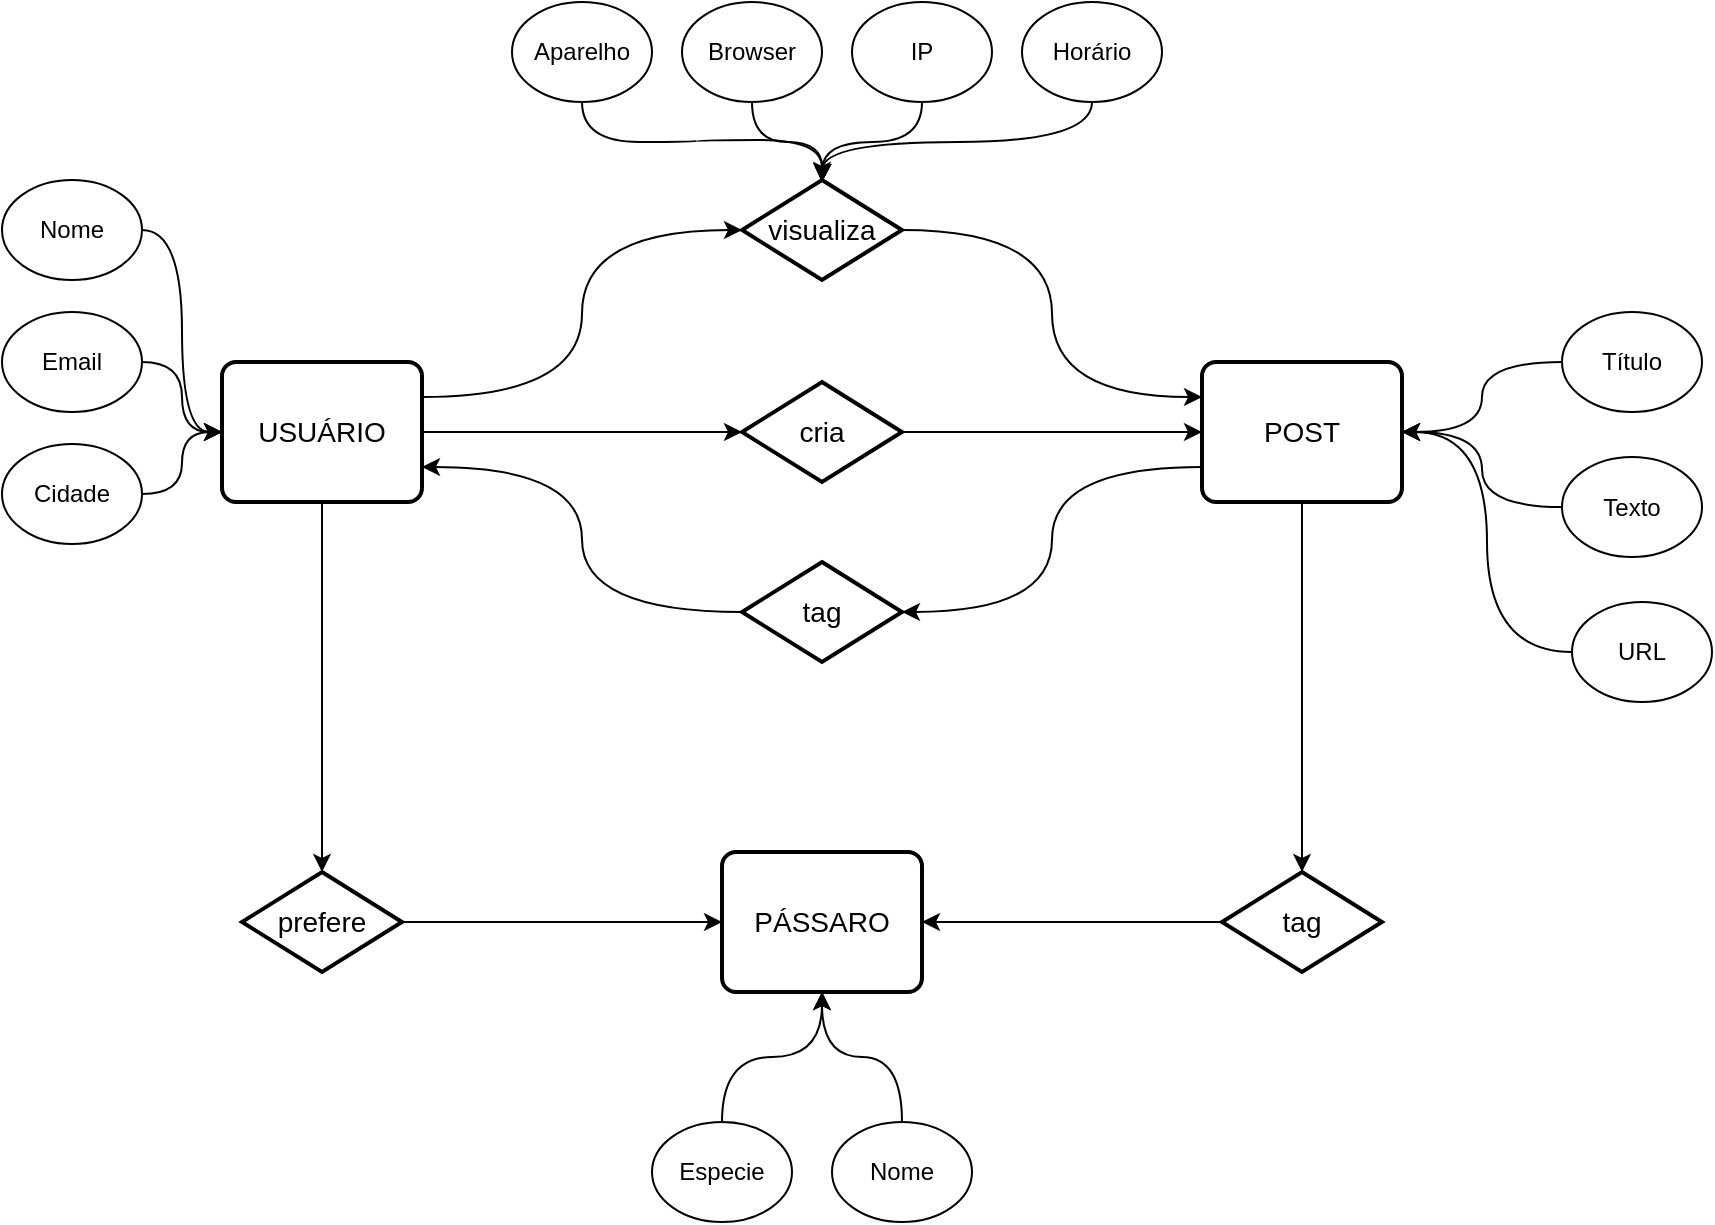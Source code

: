 <mxfile version="11.3.1" type="device" pages="1"><diagram id="9AGneb5QSKMAsIJC7_Nh" name="Page-1"><mxGraphModel dx="1504" dy="1745" grid="1" gridSize="10" guides="1" tooltips="1" connect="1" arrows="1" fold="1" page="1" pageScale="1" pageWidth="850" pageHeight="1100" math="0" shadow="0"><root><mxCell id="0"/><mxCell id="1" parent="0"/><mxCell id="01nVlYy95QIQ50B09ouU-26" style="edgeStyle=orthogonalEdgeStyle;rounded=0;orthogonalLoop=1;jettySize=auto;html=1;exitX=1;exitY=0.25;exitDx=0;exitDy=0;entryX=0;entryY=0.5;entryDx=0;entryDy=0;curved=1;" edge="1" parent="1" source="01nVlYy95QIQ50B09ouU-21" target="01nVlYy95QIQ50B09ouU-24"><mxGeometry relative="1" as="geometry"/></mxCell><mxCell id="01nVlYy95QIQ50B09ouU-35" style="edgeStyle=entityRelationEdgeStyle;rounded=0;orthogonalLoop=1;jettySize=auto;html=1;exitX=1;exitY=0.5;exitDx=0;exitDy=0;entryX=0;entryY=0.5;entryDx=0;entryDy=0;" edge="1" parent="1" source="01nVlYy95QIQ50B09ouU-21" target="01nVlYy95QIQ50B09ouU-28"><mxGeometry relative="1" as="geometry"><mxPoint x="390" y="150" as="targetPoint"/></mxGeometry></mxCell><mxCell id="01nVlYy95QIQ50B09ouU-47" style="edgeStyle=elbowEdgeStyle;rounded=0;orthogonalLoop=1;jettySize=auto;html=1;exitX=0.5;exitY=1;exitDx=0;exitDy=0;entryX=0.5;entryY=0;entryDx=0;entryDy=0;elbow=vertical;" edge="1" parent="1" source="01nVlYy95QIQ50B09ouU-21" target="01nVlYy95QIQ50B09ouU-31"><mxGeometry relative="1" as="geometry"/></mxCell><mxCell id="01nVlYy95QIQ50B09ouU-21" value="USUÁRIO" style="strokeWidth=2;rounded=1;arcSize=10;whiteSpace=wrap;html=1;align=center;fontSize=14;" vertex="1" parent="1"><mxGeometry x="140" y="90" width="100" height="70" as="geometry"/></mxCell><mxCell id="01nVlYy95QIQ50B09ouU-22" value="PÁSSARO" style="strokeWidth=2;rounded=1;arcSize=10;whiteSpace=wrap;html=1;align=center;fontSize=14;" vertex="1" parent="1"><mxGeometry x="390" y="335" width="100" height="70" as="geometry"/></mxCell><mxCell id="01nVlYy95QIQ50B09ouU-51" style="edgeStyle=orthogonalEdgeStyle;rounded=0;orthogonalLoop=1;jettySize=auto;html=1;exitX=0.5;exitY=1;exitDx=0;exitDy=0;entryX=0.5;entryY=0;entryDx=0;entryDy=0;curved=1;" edge="1" parent="1" source="01nVlYy95QIQ50B09ouU-23" target="01nVlYy95QIQ50B09ouU-49"><mxGeometry relative="1" as="geometry"/></mxCell><mxCell id="01nVlYy95QIQ50B09ouU-23" value="POST" style="strokeWidth=2;rounded=1;arcSize=10;whiteSpace=wrap;html=1;align=center;fontSize=14;" vertex="1" parent="1"><mxGeometry x="630" y="90" width="100" height="70" as="geometry"/></mxCell><mxCell id="01nVlYy95QIQ50B09ouU-27" style="edgeStyle=orthogonalEdgeStyle;rounded=0;orthogonalLoop=1;jettySize=auto;html=1;exitX=1;exitY=0.5;exitDx=0;exitDy=0;entryX=0;entryY=0.25;entryDx=0;entryDy=0;curved=1;" edge="1" parent="1" source="01nVlYy95QIQ50B09ouU-24" target="01nVlYy95QIQ50B09ouU-23"><mxGeometry relative="1" as="geometry"/></mxCell><mxCell id="01nVlYy95QIQ50B09ouU-24" value="visualiza" style="shape=rhombus;strokeWidth=2;fontSize=17;perimeter=rhombusPerimeter;whiteSpace=wrap;html=1;align=center;fontSize=14;" vertex="1" parent="1"><mxGeometry x="400" y="-1" width="80" height="50" as="geometry"/></mxCell><mxCell id="01nVlYy95QIQ50B09ouU-36" style="edgeStyle=entityRelationEdgeStyle;rounded=0;orthogonalLoop=1;jettySize=auto;html=1;exitX=1;exitY=0.5;exitDx=0;exitDy=0;entryX=0;entryY=0.5;entryDx=0;entryDy=0;" edge="1" parent="1" source="01nVlYy95QIQ50B09ouU-28" target="01nVlYy95QIQ50B09ouU-23"><mxGeometry relative="1" as="geometry"/></mxCell><mxCell id="01nVlYy95QIQ50B09ouU-28" value="cria" style="shape=rhombus;strokeWidth=2;fontSize=17;perimeter=rhombusPerimeter;whiteSpace=wrap;html=1;align=center;fontSize=14;" vertex="1" parent="1"><mxGeometry x="400" y="100" width="80" height="50" as="geometry"/></mxCell><mxCell id="01nVlYy95QIQ50B09ouU-53" style="edgeStyle=orthogonalEdgeStyle;curved=1;rounded=0;orthogonalLoop=1;jettySize=auto;html=1;exitX=1;exitY=0.5;exitDx=0;exitDy=0;entryX=0;entryY=0.5;entryDx=0;entryDy=0;" edge="1" parent="1" source="01nVlYy95QIQ50B09ouU-31" target="01nVlYy95QIQ50B09ouU-22"><mxGeometry relative="1" as="geometry"/></mxCell><mxCell id="01nVlYy95QIQ50B09ouU-31" value="prefere" style="shape=rhombus;strokeWidth=2;fontSize=17;perimeter=rhombusPerimeter;whiteSpace=wrap;html=1;align=center;fontSize=14;" vertex="1" parent="1"><mxGeometry x="150" y="345" width="80" height="50" as="geometry"/></mxCell><mxCell id="01nVlYy95QIQ50B09ouU-46" style="edgeStyle=orthogonalEdgeStyle;rounded=0;orthogonalLoop=1;jettySize=auto;html=1;exitX=0;exitY=0.5;exitDx=0;exitDy=0;entryX=1;entryY=0.75;entryDx=0;entryDy=0;curved=1;" edge="1" parent="1" source="01nVlYy95QIQ50B09ouU-33" target="01nVlYy95QIQ50B09ouU-21"><mxGeometry relative="1" as="geometry"/></mxCell><mxCell id="01nVlYy95QIQ50B09ouU-33" value="tag" style="shape=rhombus;strokeWidth=2;fontSize=17;perimeter=rhombusPerimeter;whiteSpace=wrap;html=1;align=center;fontSize=14;" vertex="1" parent="1"><mxGeometry x="400" y="190" width="80" height="50" as="geometry"/></mxCell><mxCell id="01nVlYy95QIQ50B09ouU-44" value="" style="endArrow=classic;html=1;entryX=1;entryY=0.5;entryDx=0;entryDy=0;exitX=0;exitY=0.75;exitDx=0;exitDy=0;edgeStyle=orthogonalEdgeStyle;curved=1;" edge="1" parent="1" source="01nVlYy95QIQ50B09ouU-23" target="01nVlYy95QIQ50B09ouU-33"><mxGeometry width="50" height="50" relative="1" as="geometry"><mxPoint x="140" y="560" as="sourcePoint"/><mxPoint x="190" y="510" as="targetPoint"/></mxGeometry></mxCell><mxCell id="01nVlYy95QIQ50B09ouU-54" style="edgeStyle=orthogonalEdgeStyle;curved=1;rounded=0;orthogonalLoop=1;jettySize=auto;html=1;exitX=0;exitY=0.5;exitDx=0;exitDy=0;entryX=1;entryY=0.5;entryDx=0;entryDy=0;" edge="1" parent="1" source="01nVlYy95QIQ50B09ouU-49" target="01nVlYy95QIQ50B09ouU-22"><mxGeometry relative="1" as="geometry"/></mxCell><mxCell id="01nVlYy95QIQ50B09ouU-49" value="tag" style="shape=rhombus;strokeWidth=2;fontSize=17;perimeter=rhombusPerimeter;whiteSpace=wrap;html=1;align=center;fontSize=14;" vertex="1" parent="1"><mxGeometry x="640" y="345" width="80" height="50" as="geometry"/></mxCell><mxCell id="01nVlYy95QIQ50B09ouU-65" style="edgeStyle=orthogonalEdgeStyle;curved=1;rounded=0;orthogonalLoop=1;jettySize=auto;html=1;exitX=1;exitY=0.5;exitDx=0;exitDy=0;entryX=0;entryY=0.5;entryDx=0;entryDy=0;" edge="1" parent="1" source="01nVlYy95QIQ50B09ouU-57" target="01nVlYy95QIQ50B09ouU-21"><mxGeometry relative="1" as="geometry"/></mxCell><mxCell id="01nVlYy95QIQ50B09ouU-57" value="Nome" style="ellipse;whiteSpace=wrap;html=1;" vertex="1" parent="1"><mxGeometry x="30" y="-1" width="70" height="50" as="geometry"/></mxCell><mxCell id="01nVlYy95QIQ50B09ouU-85" style="edgeStyle=orthogonalEdgeStyle;curved=1;rounded=0;orthogonalLoop=1;jettySize=auto;html=1;exitX=0;exitY=0.5;exitDx=0;exitDy=0;entryX=1;entryY=0.5;entryDx=0;entryDy=0;" edge="1" parent="1" source="01nVlYy95QIQ50B09ouU-58" target="01nVlYy95QIQ50B09ouU-23"><mxGeometry relative="1" as="geometry"/></mxCell><mxCell id="01nVlYy95QIQ50B09ouU-58" value="URL" style="ellipse;whiteSpace=wrap;html=1;" vertex="1" parent="1"><mxGeometry x="815" y="210" width="70" height="50" as="geometry"/></mxCell><mxCell id="01nVlYy95QIQ50B09ouU-82" style="edgeStyle=orthogonalEdgeStyle;curved=1;rounded=0;orthogonalLoop=1;jettySize=auto;html=1;exitX=0;exitY=0.5;exitDx=0;exitDy=0;entryX=1;entryY=0.5;entryDx=0;entryDy=0;" edge="1" parent="1" source="01nVlYy95QIQ50B09ouU-59" target="01nVlYy95QIQ50B09ouU-23"><mxGeometry relative="1" as="geometry"/></mxCell><mxCell id="01nVlYy95QIQ50B09ouU-59" value="Texto" style="ellipse;whiteSpace=wrap;html=1;" vertex="1" parent="1"><mxGeometry x="810" y="137.5" width="70" height="50" as="geometry"/></mxCell><mxCell id="01nVlYy95QIQ50B09ouU-83" style="edgeStyle=orthogonalEdgeStyle;curved=1;rounded=0;orthogonalLoop=1;jettySize=auto;html=1;exitX=0;exitY=0.5;exitDx=0;exitDy=0;" edge="1" parent="1" source="01nVlYy95QIQ50B09ouU-60" target="01nVlYy95QIQ50B09ouU-23"><mxGeometry relative="1" as="geometry"/></mxCell><mxCell id="01nVlYy95QIQ50B09ouU-60" value="Título" style="ellipse;whiteSpace=wrap;html=1;" vertex="1" parent="1"><mxGeometry x="810" y="65" width="70" height="50" as="geometry"/></mxCell><mxCell id="01nVlYy95QIQ50B09ouU-75" style="edgeStyle=orthogonalEdgeStyle;curved=1;rounded=0;orthogonalLoop=1;jettySize=auto;html=1;exitX=0.5;exitY=0;exitDx=0;exitDy=0;entryX=0.5;entryY=1;entryDx=0;entryDy=0;" edge="1" parent="1" source="01nVlYy95QIQ50B09ouU-62" target="01nVlYy95QIQ50B09ouU-22"><mxGeometry relative="1" as="geometry"/></mxCell><mxCell id="01nVlYy95QIQ50B09ouU-62" value="Nome" style="ellipse;whiteSpace=wrap;html=1;" vertex="1" parent="1"><mxGeometry x="445" y="470" width="70" height="50" as="geometry"/></mxCell><mxCell id="01nVlYy95QIQ50B09ouU-66" style="edgeStyle=orthogonalEdgeStyle;curved=1;rounded=0;orthogonalLoop=1;jettySize=auto;html=1;exitX=1;exitY=0.5;exitDx=0;exitDy=0;entryX=0;entryY=0.5;entryDx=0;entryDy=0;" edge="1" parent="1" source="01nVlYy95QIQ50B09ouU-64" target="01nVlYy95QIQ50B09ouU-21"><mxGeometry relative="1" as="geometry"/></mxCell><mxCell id="01nVlYy95QIQ50B09ouU-64" value="Email" style="ellipse;whiteSpace=wrap;html=1;" vertex="1" parent="1"><mxGeometry x="30" y="65" width="70" height="50" as="geometry"/></mxCell><mxCell id="01nVlYy95QIQ50B09ouU-68" style="edgeStyle=orthogonalEdgeStyle;curved=1;rounded=0;orthogonalLoop=1;jettySize=auto;html=1;exitX=1;exitY=0.5;exitDx=0;exitDy=0;entryX=0;entryY=0.5;entryDx=0;entryDy=0;" edge="1" parent="1" source="01nVlYy95QIQ50B09ouU-67" target="01nVlYy95QIQ50B09ouU-21"><mxGeometry relative="1" as="geometry"><mxPoint x="140" y="140" as="targetPoint"/></mxGeometry></mxCell><mxCell id="01nVlYy95QIQ50B09ouU-67" value="Cidade" style="ellipse;whiteSpace=wrap;html=1;" vertex="1" parent="1"><mxGeometry x="30" y="131" width="70" height="50" as="geometry"/></mxCell><mxCell id="01nVlYy95QIQ50B09ouU-74" style="edgeStyle=orthogonalEdgeStyle;curved=1;rounded=0;orthogonalLoop=1;jettySize=auto;html=1;exitX=0.5;exitY=0;exitDx=0;exitDy=0;entryX=0.5;entryY=1;entryDx=0;entryDy=0;" edge="1" parent="1" source="01nVlYy95QIQ50B09ouU-73" target="01nVlYy95QIQ50B09ouU-22"><mxGeometry relative="1" as="geometry"/></mxCell><mxCell id="01nVlYy95QIQ50B09ouU-73" value="Especie" style="ellipse;whiteSpace=wrap;html=1;" vertex="1" parent="1"><mxGeometry x="355" y="470" width="70" height="50" as="geometry"/></mxCell><mxCell id="01nVlYy95QIQ50B09ouU-93" style="edgeStyle=orthogonalEdgeStyle;curved=1;rounded=0;orthogonalLoop=1;jettySize=auto;html=1;exitX=0.5;exitY=1;exitDx=0;exitDy=0;" edge="1" parent="1" source="01nVlYy95QIQ50B09ouU-87"><mxGeometry relative="1" as="geometry"><mxPoint x="440" as="targetPoint"/></mxGeometry></mxCell><mxCell id="01nVlYy95QIQ50B09ouU-87" value="Browser" style="ellipse;whiteSpace=wrap;html=1;" vertex="1" parent="1"><mxGeometry x="370" y="-90" width="70" height="50" as="geometry"/></mxCell><mxCell id="01nVlYy95QIQ50B09ouU-92" style="edgeStyle=orthogonalEdgeStyle;curved=1;rounded=0;orthogonalLoop=1;jettySize=auto;html=1;exitX=0.5;exitY=1;exitDx=0;exitDy=0;entryX=0.5;entryY=0;entryDx=0;entryDy=0;" edge="1" parent="1" source="01nVlYy95QIQ50B09ouU-88" target="01nVlYy95QIQ50B09ouU-24"><mxGeometry relative="1" as="geometry"/></mxCell><mxCell id="01nVlYy95QIQ50B09ouU-88" value="Aparelho" style="ellipse;whiteSpace=wrap;html=1;" vertex="1" parent="1"><mxGeometry x="285" y="-90" width="70" height="50" as="geometry"/></mxCell><mxCell id="01nVlYy95QIQ50B09ouU-96" style="edgeStyle=orthogonalEdgeStyle;curved=1;rounded=0;orthogonalLoop=1;jettySize=auto;html=1;exitX=0.5;exitY=1;exitDx=0;exitDy=0;" edge="1" parent="1" source="01nVlYy95QIQ50B09ouU-89"><mxGeometry relative="1" as="geometry"><mxPoint x="440" as="targetPoint"/></mxGeometry></mxCell><mxCell id="01nVlYy95QIQ50B09ouU-89" value="IP" style="ellipse;whiteSpace=wrap;html=1;" vertex="1" parent="1"><mxGeometry x="455" y="-90" width="70" height="50" as="geometry"/></mxCell><mxCell id="01nVlYy95QIQ50B09ouU-97" style="edgeStyle=orthogonalEdgeStyle;curved=1;rounded=0;orthogonalLoop=1;jettySize=auto;html=1;exitX=0.5;exitY=1;exitDx=0;exitDy=0;" edge="1" parent="1" source="01nVlYy95QIQ50B09ouU-90"><mxGeometry relative="1" as="geometry"><mxPoint x="440" as="targetPoint"/></mxGeometry></mxCell><mxCell id="01nVlYy95QIQ50B09ouU-90" value="Horário" style="ellipse;whiteSpace=wrap;html=1;" vertex="1" parent="1"><mxGeometry x="540" y="-90" width="70" height="50" as="geometry"/></mxCell></root></mxGraphModel></diagram></mxfile>